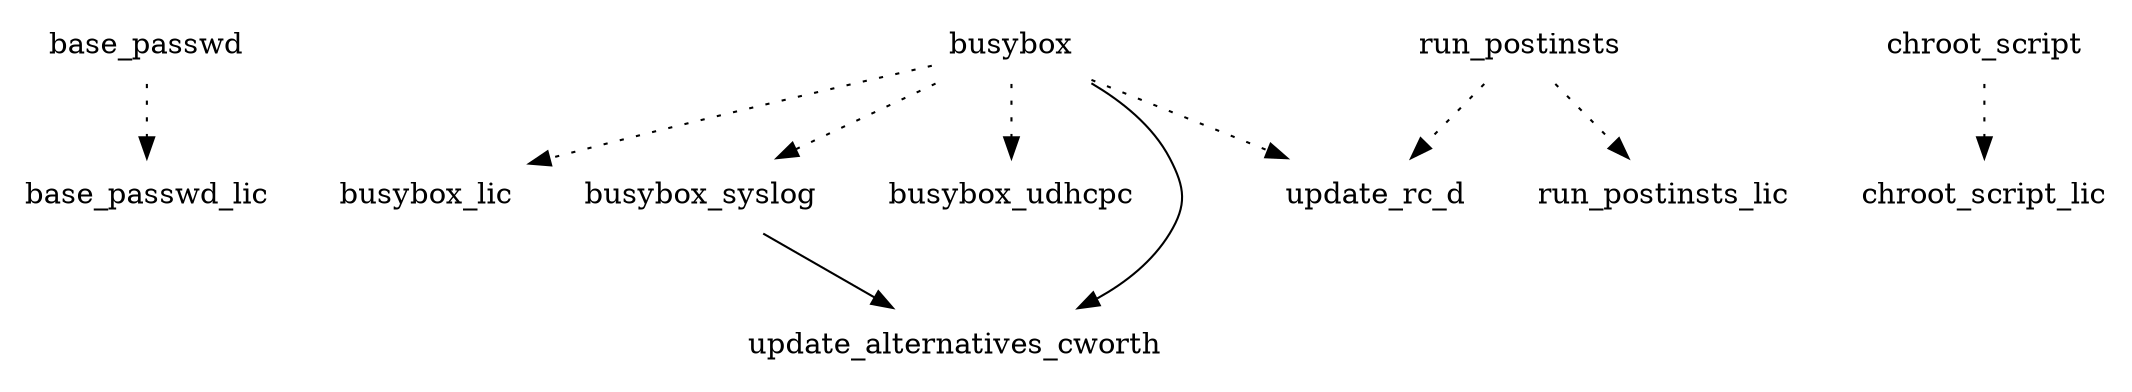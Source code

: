 digraph depends {
    node [shape=plaintext]
base_passwd -> base_passwd_lic [style=dotted];
busybox -> busybox_lic [style=dotted];
busybox -> busybox_syslog [style=dotted];
busybox -> busybox_udhcpc [style=dotted];
busybox -> update_alternatives_cworth;
busybox -> update_rc_d [style=dotted];
busybox_syslog -> update_alternatives_cworth;
chroot_script -> chroot_script_lic [style=dotted];
run_postinsts -> run_postinsts_lic [style=dotted];
run_postinsts -> update_rc_d [style=dotted];
}
